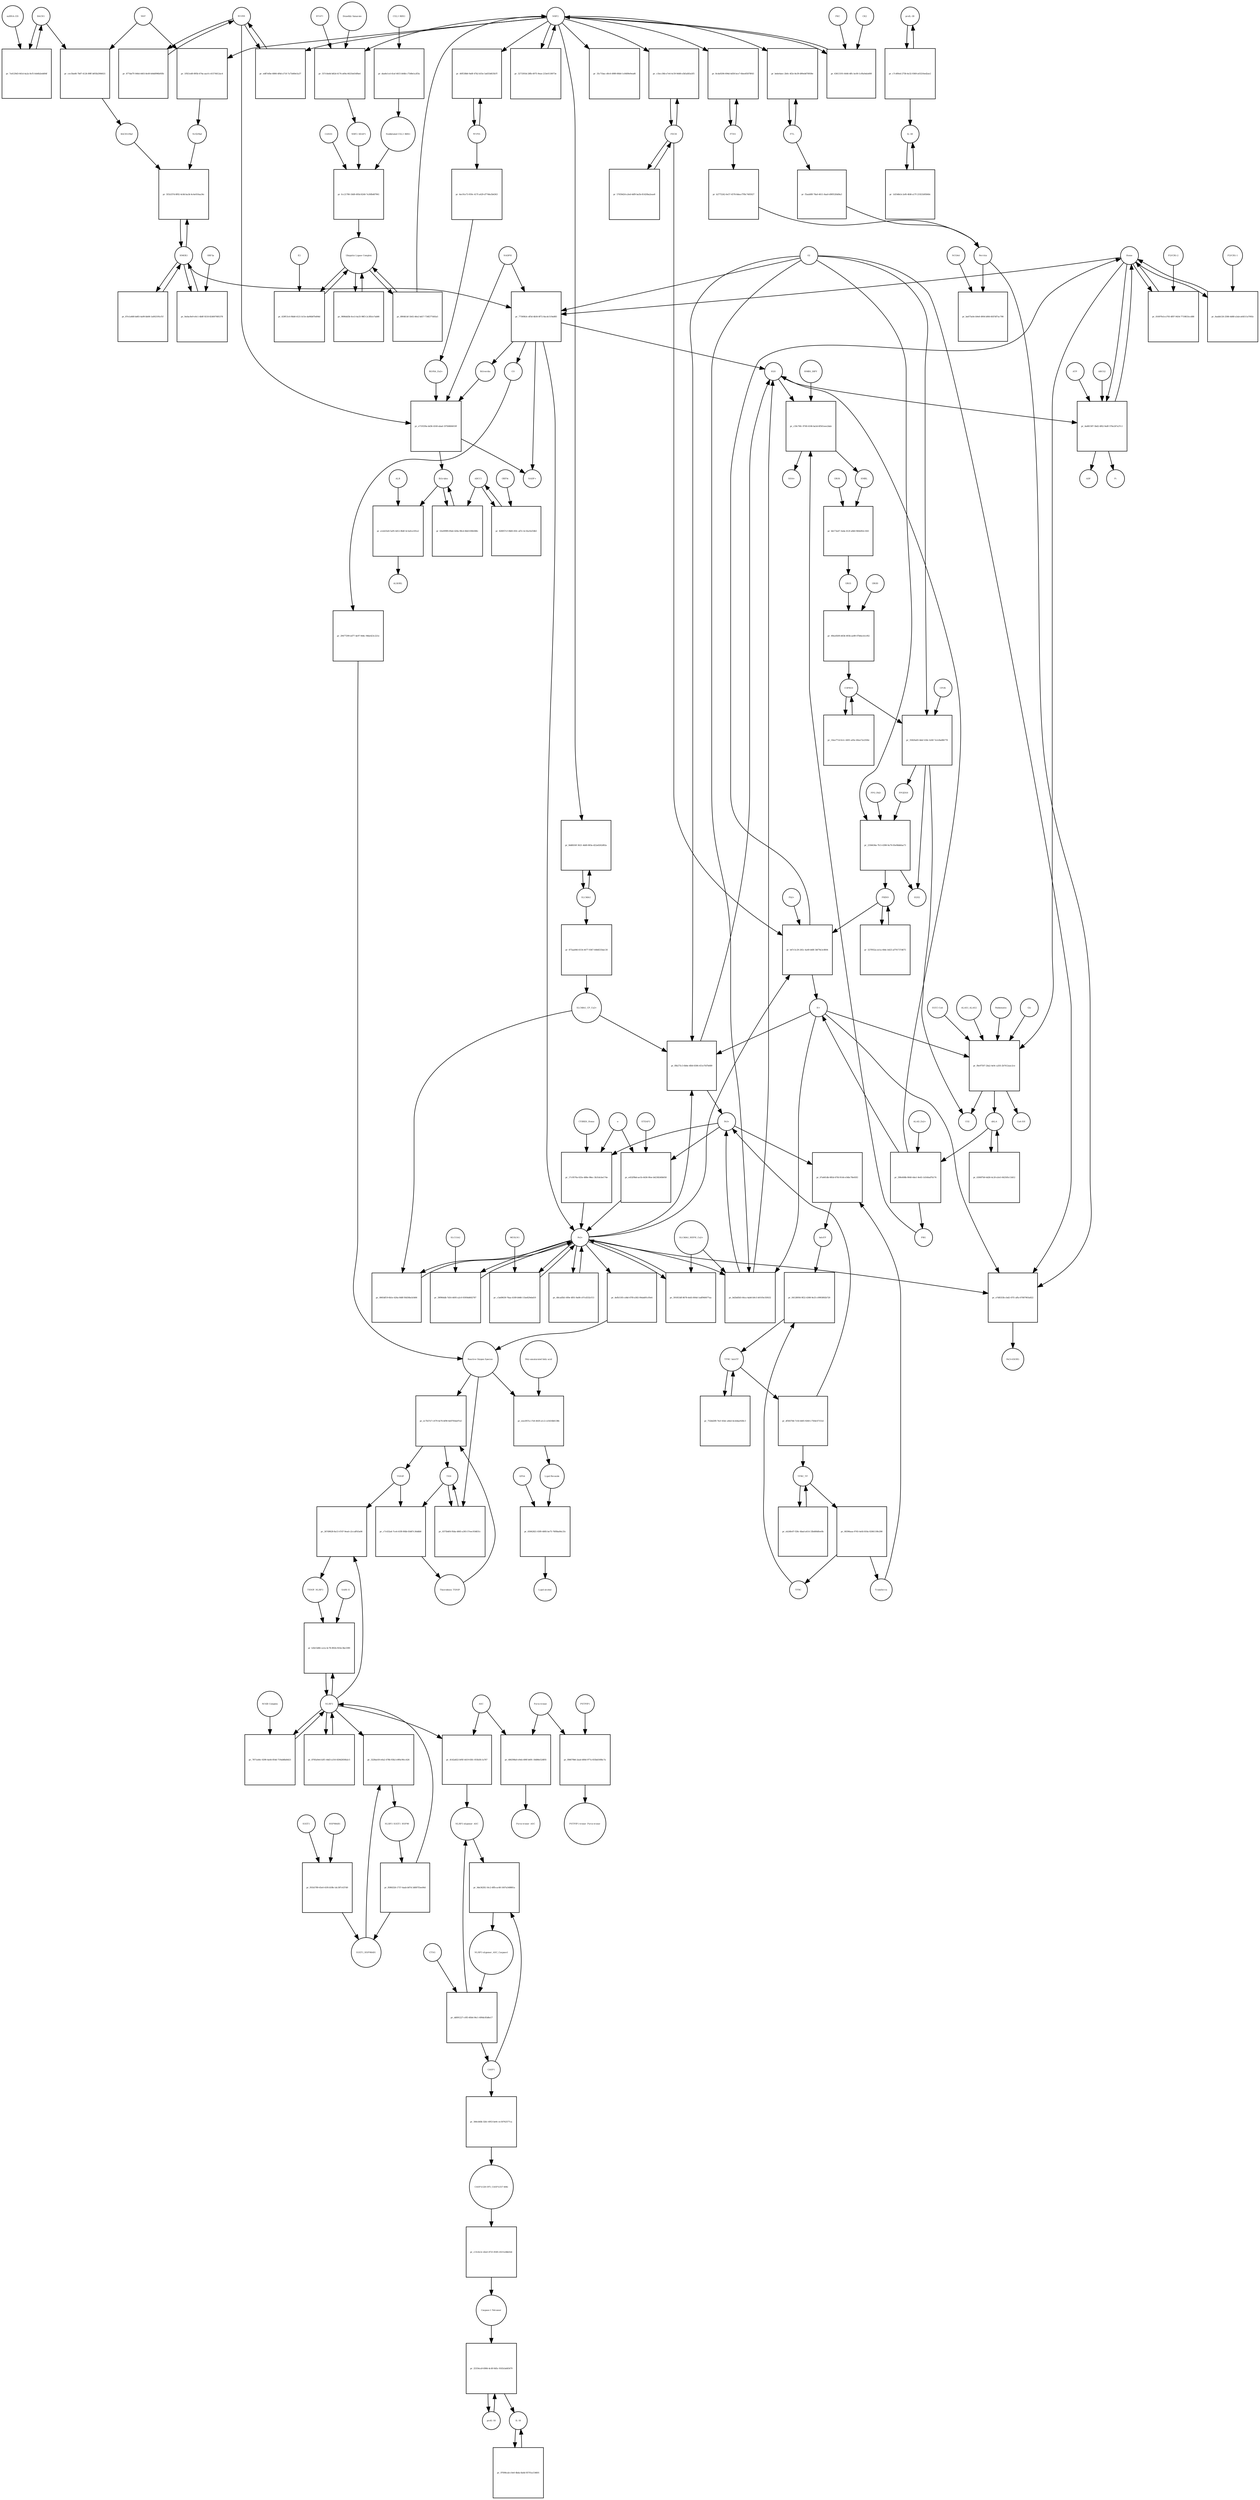 strict digraph  {
Heme [annotation="urn_miriam_obo.chebi_CHEBI%3A30413", bipartite=0, cls="simple chemical", fontsize=4, label=Heme, shape=circle];
"pr_77369b3c-df5d-4b56-8f72-8acdc519a885" [annotation="", bipartite=1, cls=process, fontsize=4, label="pr_77369b3c-df5d-4b56-8f72-8acdc519a885", shape=square];
Biliverdin [annotation="urn_miriam_obo.chebi_CHEBI%3A17033", bipartite=0, cls="simple chemical", fontsize=4, label=Biliverdin, shape=circle];
HMOX1 [annotation="", bipartite=0, cls=macromolecule, fontsize=4, label=HMOX1, shape=circle];
O2 [annotation="urn_miriam_obo.chebi_CHEBI%3A15379", bipartite=0, cls="simple chemical", fontsize=4, label=O2, shape=circle];
NADPH [annotation="urn_miriam_obo.chebi_CHEBI%3A16474", bipartite=0, cls="simple chemical", fontsize=4, label=NADPH, shape=circle];
H2O [annotation="urn_miriam_obo.chebi_CHEBI%3A15377", bipartite=0, cls="simple chemical", fontsize=4, label=H2O, shape=circle];
"Fe2+" [annotation="urn_miriam_obo.chebi_CHEBI%3A29033", bipartite=0, cls="simple chemical", fontsize=4, label="Fe2+", shape=circle];
"NADP+" [annotation="urn_miriam_obo.chebi_CHEBI%3A18009", bipartite=0, cls="simple chemical", fontsize=4, label="NADP+", shape=circle];
CO [annotation="urn_miriam_obo.chebi_CHEBI%3A17245", bipartite=0, cls="simple chemical", fontsize=4, label=CO, shape=circle];
"pr_016970cb-a793-4f87-9434-7719833ccd88" [annotation="", bipartite=1, cls=process, fontsize=4, label="pr_016970cb-a793-4f87-9434-7719833ccd88", shape=square];
"FLVCR1-2" [annotation=urn_miriam_uniprot_Q9Y5Y0, bipartite=0, cls=macromolecule, fontsize=4, label="FLVCR1-2", shape=circle];
"pr_e719339a-bd36-4160-abad-197b9684019f" [annotation="", bipartite=1, cls=process, fontsize=4, label="pr_e719339a-bd36-4160-abad-197b9684019f", shape=square];
Bilirubin [annotation="urn_miriam_obo.chebi_CHEBI%3A16990", bipartite=0, cls="simple chemical", fontsize=4, label=Bilirubin, shape=circle];
BLVRB [annotation=urn_miriam_uniprot_P30043, bipartite=0, cls=macromolecule, fontsize=4, label=BLVRB, shape=circle];
"BLVRA_Zn2+" [annotation="urn_miriam_obo.chebi_CHEBI%3A29805|urn_miriam_uniprot_P53004", bipartite=0, cls=complex, fontsize=4, label="BLVRA_Zn2+", shape=circle];
"pr_63e499f8-69a6-428a-98cd-6bb5106b588c" [annotation="", bipartite=1, cls=process, fontsize=4, label="pr_63e499f8-69a6-428a-98cd-6bb5106b588c", shape=square];
ABCC1 [annotation="", bipartite=0, cls=macromolecule, fontsize=4, label=ABCC1, shape=circle];
"pr_a1eb33e8-5a95-4d12-8b4f-4c5a0ce181e2" [annotation="", bipartite=1, cls=process, fontsize=4, label="pr_a1eb33e8-5a95-4d12-8b4f-4c5a0ce181e2", shape=square];
ALB [annotation=urn_miriam_uniprot_P02768, bipartite=0, cls=macromolecule, fontsize=4, label=ALB, shape=circle];
"ALB/BIL" [annotation="urn_miriam_uniprot_P02768|urn_miriam_obo.chebi_CHEBI%3A16990", bipartite=0, cls=complex, fontsize=4, label="ALB/BIL", shape=circle];
NRF2 [annotation="", bipartite=0, cls=macromolecule, fontsize=4, label=NRF2, shape=circle];
"pr_1f921ed0-895b-474a-aac6-c41574612ac4" [annotation="", bipartite=1, cls=process, fontsize=4, label="pr_1f921ed0-895b-474a-aac6-c41574612ac4", shape=square];
MAF [annotation=urn_miriam_uniprot_O75444, bipartite=0, cls=macromolecule, fontsize=4, label=MAF, shape=circle];
"Nrf2/Maf" [annotation="", bipartite=0, cls=complex, fontsize=4, label="Nrf2/Maf", shape=circle];
"pr_cec5ba66-7b87-4126-89ff-bf05b2984021" [annotation="", bipartite=1, cls=process, fontsize=4, label="pr_cec5ba66-7b87-4126-89ff-bf05b2984021", shape=square];
BACH1 [annotation=urn_miriam_uniprot_O14867, bipartite=0, cls=macromolecule, fontsize=4, label=BACH1, shape=circle];
"BACH1/Maf" [annotation="", bipartite=0, cls=complex, fontsize=4, label="BACH1/Maf", shape=circle];
"pr_7a4129d3-641d-4a2a-8cf5-feb6b2edd04f" [annotation="", bipartite=1, cls=process, fontsize=4, label="pr_7a4129d3-641d-4a2a-8cf5-feb6b2edd04f", shape=square];
"miRNA-155" [annotation=urn_miriam_ncbigene_406947, bipartite=0, cls="nucleic acid feature", fontsize=4, label="miRNA-155", shape=circle];
"pr_5f1b337d-8f02-4c8d-ba3d-4c4e010aa34c" [annotation="", bipartite=1, cls=process, fontsize=4, label="pr_5f1b337d-8f02-4c8d-ba3d-4c4e010aa34c", shape=square];
PRIN9 [annotation="urn_miriam_obo.chebi_CHEBI%3A15430", bipartite=0, cls="simple chemical", fontsize=4, label=PRIN9, shape=circle];
"pr_b47c5c29-245c-4a49-b48f-3bf79e3c8004" [annotation="", bipartite=1, cls=process, fontsize=4, label="pr_b47c5c29-245c-4a49-b48f-3bf79e3c8004", shape=square];
FECH [annotation=urn_miriam_uniprot_P22830, bipartite=0, cls=macromolecule, fontsize=4, label=FECH, shape=circle];
"Pb2+" [annotation="urn_miriam_obo.chebi_CHEBI%3A27889", bipartite=0, cls="simple chemical", fontsize=4, label="Pb2+", shape=circle];
"H+" [annotation="urn_miriam_obo.chebi_CHEBI%3A15378", bipartite=0, cls="simple chemical", fontsize=4, label="H+", shape=circle];
"SUCC-CoA" [annotation="urn_miriam_obo.chebi_CHEBI%3A57292", bipartite=0, cls="simple chemical", fontsize=4, label="SUCC-CoA", shape=circle];
"pr_f8e97507-2ba2-4e9c-a203-2b7612aac2ce" [annotation="", bipartite=1, cls=process, fontsize=4, label="pr_f8e97507-2ba2-4e9c-a203-2b7612aac2ce", shape=square];
dALA [annotation="urn_miriam_obo.chebi_CHEBI%3A356416", bipartite=0, cls="simple chemical", fontsize=4, label=dALA, shape=circle];
ALAS1_ALAS2 [annotation="urn_miriam_uniprot_P13196|urn_miriam_uniprot_P22557", bipartite=0, cls=complex, fontsize=4, label=ALAS1_ALAS2, shape=circle];
Panhematin [annotation="urn_miriam_obo.chebi_CHEBI%3A50385", bipartite=0, cls="simple chemical", fontsize=4, label=Panhematin, shape=circle];
Gly [annotation="urn_miriam_obo.chebi_CHEBI%3A57305", bipartite=0, cls="simple chemical", fontsize=4, label=Gly, shape=circle];
"CoA-SH" [annotation="urn_miriam_obo.chebi_CHEBI%3A15346", bipartite=0, cls="simple chemical", fontsize=4, label="CoA-SH", shape=circle];
CO2 [annotation="urn_miriam_obo.chebi_CHEBI%3A16526", bipartite=0, cls="simple chemical", fontsize=4, label=CO2, shape=circle];
"pr_557c8a6d-b82d-4174-a69a-6621bd14f8a4" [annotation="", bipartite=1, cls=process, fontsize=4, label="pr_557c8a6d-b82d-4174-a69a-6621bd14f8a4", shape=square];
KEAP1 [annotation=urn_miriam_uniprot_Q14145, bipartite=0, cls=macromolecule, fontsize=4, label=KEAP1, shape=circle];
NRF2_KEAP1 [annotation="urn_miriam_uniprot_Q14145|urn_miriam_uniprot_Q16236", bipartite=0, cls=complex, fontsize=4, label=NRF2_KEAP1, shape=circle];
"Dimethly fumarate" [annotation="urn_miriam_obo.chebi_CHEBI%3A76004", bipartite=0, cls="simple chemical", fontsize=4, label="Dimethly fumarate", shape=circle];
"Ubiquitin Ligase Complex" [annotation="urn_miriam_uniprot_Q14145|urn_miriam_uniprot_Q15843|urn_miriam_uniprot_Q13618|urn_miriam_uniprot_P62877|urn_miriam_uniprot_Q16236|urn_miriam_uniprot_P0CG48|urn_miriam_pubmed_19940261|urn_miriam_interpro_IPR000608", bipartite=0, cls=complex, fontsize=4, label="Ubiquitin Ligase Complex", shape=circle];
"pr_9806dd3b-0ce3-4a33-98f3-2c3fb1e7ab86" [annotation="", bipartite=1, cls=process, fontsize=4, label="pr_9806dd3b-0ce3-4a33-98f3-2c3fb1e7ab86", shape=square];
"pr_39fe608b-9040-44e1-9e45-1d140ad7b174" [annotation="", bipartite=1, cls=process, fontsize=4, label="pr_39fe608b-9040-44e1-9e45-1d140ad7b174", shape=square];
PBG [annotation="urn_miriam_obo.chebi_CHEBI%3A58126", bipartite=0, cls="simple chemical", fontsize=4, label=PBG, shape=circle];
"ALAD_Zn2+" [annotation="urn_miriam_uniprot_P13716|urn_miriam_obo.chebi_CHEBI%3A29105", bipartite=0, cls=complex, fontsize=4, label="ALAD_Zn2+", shape=circle];
"pr_c59c76fc-9749-4106-ba5d-6f561eee2dab" [annotation="", bipartite=1, cls=process, fontsize=4, label="pr_c59c76fc-9749-4106-ba5d-6f561eee2dab", shape=square];
HMBL [annotation="urn_miriam_obo.chebi_CHEBI%3A57845", bipartite=0, cls="simple chemical", fontsize=4, label=HMBL, shape=circle];
HMBS_DIPY [annotation="urn_miriam_obo.chebi_CHEBI%3A36319|urn_miriam_uniprot_P08397", bipartite=0, cls=complex, fontsize=4, label=HMBS_DIPY, shape=circle];
"NH4+" [annotation="urn_miriam_obo.chebi_CHEBI%3A28938", bipartite=0, cls="simple chemical", fontsize=4, label="NH4+", shape=circle];
"pr_bb173a47-3eda-412f-a6b0-9b9efb5c1fd3" [annotation="", bipartite=1, cls=process, fontsize=4, label="pr_bb173a47-3eda-412f-a6b0-9b9efb5c1fd3", shape=square];
URO3 [annotation="urn_miriam_obo.chebi_CHEBI%3A15437", bipartite=0, cls="simple chemical", fontsize=4, label=URO3, shape=circle];
UROS [annotation=urn_miriam_uniprot_P10746, bipartite=0, cls=macromolecule, fontsize=4, label=UROS, shape=circle];
"pr_69ea9269-d63b-493b-ae89-07b6ecb1cf62" [annotation="", bipartite=1, cls=process, fontsize=4, label="pr_69ea9269-d63b-493b-ae89-07b6ecb1cf62", shape=square];
COPRO3 [annotation="urn_miriam_obo.chebi_CHEBI%3A15439", bipartite=0, cls="simple chemical", fontsize=4, label=COPRO3, shape=circle];
UROD [annotation=urn_miriam_uniprot_P06132, bipartite=0, cls=macromolecule, fontsize=4, label=UROD, shape=circle];
"pr_35820a83-4def-434c-b26f-7a1e9ad8b778" [annotation="", bipartite=1, cls=process, fontsize=4, label="pr_35820a83-4def-434c-b26f-7a1e9ad8b778", shape=square];
PPGEN9 [annotation="urn_miriam_obo.chebi_CHEBI%3A15435", bipartite=0, cls="simple chemical", fontsize=4, label=PPGEN9, shape=circle];
CPOX [annotation=urn_miriam_uniprot_P36551, bipartite=0, cls=macromolecule, fontsize=4, label=CPOX, shape=circle];
H2O2 [annotation="urn_miriam_obo.chebi_CHEBI%3A16240", bipartite=0, cls="simple chemical", fontsize=4, label=H2O2, shape=circle];
"pr_2356636a-7fc5-4398-9a79-05e9bbbfaa73" [annotation="", bipartite=1, cls=process, fontsize=4, label="pr_2356636a-7fc5-4398-9a79-05e9bbbfaa73", shape=square];
PPO_FAD [annotation="urn_miriam_obo.chebi_CHEBI%3A16238|urn_miriam_uniprot_P50336", bipartite=0, cls=complex, fontsize=4, label=PPO_FAD, shape=circle];
"pr_3273393d-28fb-4975-9eae-233e0118073e" [annotation="", bipartite=1, cls=process, fontsize=4, label="pr_3273393d-28fb-4975-9eae-233e0118073e", shape=square];
"pr_6300f7b9-4d26-4c20-a5e5-042505c13d12" [annotation="", bipartite=1, cls="uncertain process", fontsize=4, label="pr_6300f7b9-4d26-4c20-a5e5-042505c13d12", shape=square];
"pr_10ea771d-fe1c-4491-a05e-40ea72e2594c" [annotation="", bipartite=1, cls="uncertain process", fontsize=4, label="pr_10ea771d-fe1c-4491-a05e-40ea72e2594c", shape=square];
"pr_327f952a-ee1a-40dc-b425-af791737d675" [annotation="", bipartite=1, cls="uncertain process", fontsize=4, label="pr_327f952a-ee1a-40dc-b425-af791737d675", shape=square];
"Poly-unsaturated fatty acid" [annotation="urn_miriam_obo.chebi_CHEBI%3A26208", bipartite=0, cls="simple chemical", fontsize=4, label="Poly-unsaturated fatty acid", shape=circle];
"pr_eea1f67a-c7e6-463f-a1c2-ce5416b6138b" [annotation="", bipartite=1, cls=process, fontsize=4, label="pr_eea1f67a-c7e6-463f-a1c2-ce5416b6138b", shape=square];
"Lipid Peroxide" [annotation="urn_miriam_obo.chebi_CHEBI%3A61051", bipartite=0, cls="simple chemical", fontsize=4, label="Lipid Peroxide", shape=circle];
"Reactive Oxygen Species" [annotation="urn_miriam_obo.chebi_CHEBI%3A26523", bipartite=0, cls="simple chemical", fontsize=4, label="Reactive Oxygen Species", shape=circle];
"pr_e7d8333b-cbd2-47f1-affa-67087903a822" [annotation="", bipartite=1, cls=process, fontsize=4, label="pr_e7d8333b-cbd2-47f1-affa-67087903a822", shape=square];
"Fe(3+)O(OH)" [annotation="urn_miriam_obo.chebi_CHEBI%3A78619", bipartite=0, cls="simple chemical", fontsize=4, label="Fe(3+)O(OH)", shape=circle];
Ferritin [annotation=urn_miriam_uniprot_P02794, bipartite=0, cls=complex, fontsize=4, label=Ferritin, shape=circle];
"pr_0065df19-6b1e-426a-848f-f0d30bcb5406" [annotation="", bipartite=1, cls=process, fontsize=4, label="pr_0065df19-6b1e-426a-848f-f0d30bcb5406", shape=square];
"SLC40A1_CP_Cu2+" [annotation="urn_miriam_uniprot_P00450|urn_miriam_uniprot_Q9NP59|urn_miriam_obo.chebi_CHEBI%3A29036", bipartite=0, cls=complex, fontsize=4, label="SLC40A1_CP_Cu2+", shape=circle];
"pr_f8b275c3-6b6e-4fb0-8306-451e7fd7b689" [annotation="", bipartite=1, cls=process, fontsize=4, label="pr_f8b275c3-6b6e-4fb0-8306-451e7fd7b689", shape=square];
"Fe3+" [annotation="urn_miriam_obo.chebi_CHEBI%3A29034", bipartite=0, cls="simple chemical", fontsize=4, label="Fe3+", shape=circle];
SLC40A1 [annotation=urn_miriam_ncbigene_30061, bipartite=0, cls="nucleic acid feature", fontsize=4, label=SLC40A1, shape=circle];
"pr_8ddfd16f-3621-4dd0-883a-d22a6262d92a" [annotation="", bipartite=1, cls=process, fontsize=4, label="pr_8ddfd16f-3621-4dd0-883a-d22a6262d92a", shape=square];
FTH1 [annotation=urn_miriam_ncbigene_2495, bipartite=0, cls="nucleic acid feature", fontsize=4, label=FTH1, shape=circle];
"pr_8cda9206-694d-4d58-bce7-6bee85878f43" [annotation="", bipartite=1, cls=process, fontsize=4, label="pr_8cda9206-694d-4d58-bce7-6bee85878f43", shape=square];
FTL [annotation=urn_miriam_ncbigene_2512, bipartite=0, cls="nucleic acid feature", fontsize=4, label=FTL, shape=circle];
"pr_bebe4aec-2b0c-4f2e-8e39-d90eb878938e" [annotation="", bipartite=1, cls=process, fontsize=4, label="pr_bebe4aec-2b0c-4f2e-8e39-d90eb878938e", shape=square];
"pr_b2775242-0e57-4578-8dea-f7f8c7405927" [annotation="", bipartite=1, cls=process, fontsize=4, label="pr_b2775242-0e57-4578-8dea-f7f8c7405927", shape=square];
"pr_f5aabf8f-78a0-4611-8aa0-d9f052fdd9a3" [annotation="", bipartite=1, cls=process, fontsize=4, label="pr_f5aabf8f-78a0-4611-8aa0-d9f052fdd9a3", shape=square];
"pr_c1bcc36b-e7e6-4c59-9d48-e3b5afb5a5f5" [annotation="", bipartite=1, cls=process, fontsize=4, label="pr_c1bcc36b-e7e6-4c59-9d48-e3b5afb5a5f5", shape=square];
"pr_57659d24-a3ed-4df9-ba5b-81420ba2eae8" [annotation="", bipartite=1, cls=process, fontsize=4, label="pr_57659d24-a3ed-4df9-ba5b-81420ba2eae8", shape=square];
"pr_87e1a468-bd65-4a99-bb08-1a002195cf1f" [annotation="", bipartite=1, cls=process, fontsize=4, label="pr_87e1a468-bd65-4a99-bb08-1a002195cf1f", shape=square];
BLVRA [annotation=urn_miriam_ncbigene_644, bipartite=0, cls="nucleic acid feature", fontsize=4, label=BLVRA, shape=circle];
"pr_40f538b0-9a8f-47b2-b55e-5a835d635b7f" [annotation="", bipartite=1, cls=process, fontsize=4, label="pr_40f538b0-9a8f-47b2-b55e-5a835d635b7f", shape=square];
"pr_ed87efbe-6806-4f6d-a718-7a73d40e5a37" [annotation="", bipartite=1, cls=process, fontsize=4, label="pr_ed87efbe-6806-4f6d-a718-7a73d40e5a37", shape=square];
"pr_877daf7f-046d-4403-8e49-b0dd996b95fb" [annotation="", bipartite=1, cls=process, fontsize=4, label="pr_877daf7f-046d-4403-8e49-b0dd996b95fb", shape=square];
"pr_4ec91e73-959c-417f-a429-d7746e3b4363" [annotation="", bipartite=1, cls=process, fontsize=4, label="pr_4ec91e73-959c-417f-a429-d7746e3b4363", shape=square];
"pr_875aa846-6154-4477-9367-648d535da130" [annotation="", bipartite=1, cls=process, fontsize=4, label="pr_875aa846-6154-4477-9367-648d535da130", shape=square];
"pr_ba675a0e-b9e8-4904-bf66-6fd7df7ac798" [annotation="", bipartite=1, cls=process, fontsize=4, label="pr_ba675a0e-b9e8-4904-bf66-6fd7df7ac798", shape=square];
NCOA4 [annotation=urn_miriam_uniprot_Q13772, bipartite=0, cls=macromolecule, fontsize=4, label=NCOA4, shape=circle];
"pr_17c9570a-025e-488e-98ec-3b31dcbe174e" [annotation="", bipartite=1, cls=process, fontsize=4, label="pr_17c9570a-025e-488e-98ec-3b31dcbe174e", shape=square];
CYBRD1_Heme [annotation="urn_miriam_uniprot_Q53TN4|urn_miriam_obo.chebi_CHEBI%3A30413", bipartite=0, cls=complex, fontsize=4, label=CYBRD1_Heme, shape=circle];
"e-" [annotation="urn_miriam_obo.chebi_CHEBI%3A10545", bipartite=0, cls="simple chemical", fontsize=4, label="e-", shape=circle];
"pr_39f964db-7d16-4695-a2c0-93956d602787" [annotation="", bipartite=1, cls=process, fontsize=4, label="pr_39f964db-7d16-4695-a2c0-93956d602787", shape=square];
SLC11A2 [annotation=urn_miriam_uniprot_P49281, bipartite=0, cls=macromolecule, fontsize=4, label=SLC11A2, shape=circle];
"pr_65062821-83f0-4085-be75-76f0ba84c25c" [annotation="", bipartite=1, cls=process, fontsize=4, label="pr_65062821-83f0-4085-be75-76f0ba84c25c", shape=square];
"Lipid alcohol" [annotation="urn_miriam_obo.chebi_CHEBI%3A24026", bipartite=0, cls="simple chemical", fontsize=4, label="Lipid alcohol", shape=circle];
GPX4 [annotation=urn_miriam_uniprot_P36969, bipartite=0, cls=macromolecule, fontsize=4, label=GPX4, shape=circle];
"pr_9a0ac8e9-e0c1-4b8f-9218-824007685378" [annotation="", bipartite=1, cls=process, fontsize=4, label="pr_9a0ac8e9-e0c1-4b8f-9218-824007685378", shape=square];
ORF3a [annotation="urn_miriam_uniprot_P0DTC3|urn_miriam_taxonomy_2697049", bipartite=0, cls=macromolecule, fontsize=4, label=ORF3a, shape=circle];
"pr_4efb1185-cd4d-47f8-a582-09abd91cf0e4" [annotation="", bipartite=1, cls=process, fontsize=4, label="pr_4efb1185-cd4d-47f8-a582-09abd91cf0e4", shape=square];
"pr_828057cf-0b60-45fc-af51-4c16a1b254b5" [annotation="", bipartite=1, cls=process, fontsize=4, label="pr_828057cf-0b60-45fc-af51-4c16a1b254b5", shape=square];
ORF9c [annotation=urn_miriam_taxonomy_2697049, bipartite=0, cls=macromolecule, fontsize=4, label=ORF9c, shape=circle];
CUL3_RBX1 [annotation="urn_miriam_uniprot_Q13618|urn_miriam_uniprot_P62877", bipartite=0, cls=complex, fontsize=4, label=CUL3_RBX1, shape=circle];
"pr_daa6e1cd-41af-4615-b0db-c7548e1a3f3a" [annotation="", bipartite=1, cls=process, fontsize=4, label="pr_daa6e1cd-41af-4615-b0db-c7548e1a3f3a", shape=square];
"Neddylated CUL3_RBX1" [annotation="urn_miriam_uniprot_Q15843|urn_miriam_uniprot_Q13618|urn_miriam_uniprot_P62877", bipartite=0, cls=complex, fontsize=4, label="Neddylated CUL3_RBX1", shape=circle];
"pr_35c71bac-d0c6-4989-86b0-1c8489e9ead6" [annotation="", bipartite=1, cls=process, fontsize=4, label="pr_35c71bac-d0c6-4989-86b0-1c8489e9ead6", shape=square];
"pr_fcc21780-18d9-495d-8240-7e30fb487961" [annotation="", bipartite=1, cls=process, fontsize=4, label="pr_fcc21780-18d9-495d-8240-7e30fb487961", shape=square];
CAND1 [annotation=urn_miriam_uniprot_Q86VP6, bipartite=0, cls=macromolecule, fontsize=4, label=CAND1, shape=circle];
E2 [annotation=urn_miriam_interpro_IPR000608, bipartite=0, cls=macromolecule, fontsize=4, label=E2, shape=circle];
"pr_629f13c4-9bb8-4121-b15e-da96b87b494d" [annotation="", bipartite=1, cls=process, fontsize=4, label="pr_629f13c4-9bb8-4121-b15e-da96b87b494d", shape=square];
"pr_63613191-6446-4ffc-bc00-1cf6a9afa608" [annotation="", bipartite=1, cls=process, fontsize=4, label="pr_63613191-6446-4ffc-bc00-1cf6a9afa608", shape=square];
PKC [annotation="urn_miriam_pubmed_12198130|urn_miriam_interpro_IPR012233", bipartite=0, cls=macromolecule, fontsize=4, label=PKC, shape=circle];
CK2 [annotation="", bipartite=0, cls=macromolecule, fontsize=4, label=CK2, shape=circle];
"pr_6aabb126-2586-4d68-a3ab-a64511a7092c" [annotation="", bipartite=1, cls=process, fontsize=4, label="pr_6aabb126-2586-4d68-a3ab-a64511a7092c", shape=square];
"FLVCR1-1" [annotation=urn_miriam_uniprot_Q9Y5Y0, bipartite=0, cls=macromolecule, fontsize=4, label="FLVCR1-1", shape=circle];
"pr_4a681587-5bd2-4f62-9a8f-576e247a37c1" [annotation="", bipartite=1, cls=process, fontsize=4, label="pr_4a681587-5bd2-4f62-9a8f-576e247a37c1", shape=square];
ABCG2 [annotation=urn_miriam_uniprot_Q9UNQ0, bipartite=0, cls="macromolecule multimer", fontsize=4, label=ABCG2, shape=circle];
ATP [annotation="urn_miriam_obo.chebi_CHEBI%3A30616", bipartite=0, cls="simple chemical", fontsize=4, label=ATP, shape=circle];
Pi [annotation="urn_miriam_obo.chebi_CHEBI%3A18367", bipartite=0, cls="simple chemical", fontsize=4, label=Pi, shape=circle];
ADP [annotation="urn_miriam_obo.chebi_CHEBI%3A456216", bipartite=0, cls="simple chemical", fontsize=4, label=ADP, shape=circle];
"pr_391853df-8678-4eb5-804d-1adf940677aa" [annotation="", bipartite=1, cls=process, fontsize=4, label="pr_391853df-8678-4eb5-804d-1adf940677aa", shape=square];
"SLC40A1_HEPH_Cu2+" [annotation="urn_miriam_uniprot_Q9BQS7|urn_miriam_uniprot_Q9NP59|urn_miriam_obo.chebi_CHEBI%3A28694", bipartite=0, cls=complex, fontsize=4, label="SLC40A1_HEPH_Cu2+", shape=circle];
"pr_b42bd5b5-64ca-4ab6-b9c5-b0105e35f432" [annotation="", bipartite=1, cls=process, fontsize=4, label="pr_b42bd5b5-64ca-4ab6-b9c5-b0105e35f432", shape=square];
"pr_07a661db-085d-47fd-9144-e54bc78e65f2" [annotation="", bipartite=1, cls=process, fontsize=4, label="pr_07a661db-085d-47fd-9144-e54bc78e65f2", shape=square];
Transferrin [annotation=urn_miriam_uniprot_P02787, bipartite=0, cls=macromolecule, fontsize=4, label=Transferrin, shape=circle];
holoTF [annotation="urn_miriam_uniprot_P02787|urn_miriam_obo.chebi_CHEBI%3A29034", bipartite=0, cls=complex, fontsize=4, label=holoTF, shape=circle];
TFRC [annotation=urn_miriam_uniprot_P02786, bipartite=0, cls="macromolecule multimer", fontsize=4, label=TFRC, shape=circle];
"pr_04128956-9f22-4308-9e25-c0993892b720" [annotation="", bipartite=1, cls=process, fontsize=4, label="pr_04128956-9f22-4308-9e25-c0993892b720", shape=square];
TFRC_holoTF [annotation="urn_miriam_uniprot_P02787|urn_miriam_obo.chebi_CHEBI%3A29034|urn_miriam_uniprot_P02786", bipartite=0, cls=complex, fontsize=4, label=TFRC_holoTF, shape=circle];
"pr_752bd2f8-74cf-45dc-a8ed-4ceb4ae928c3" [annotation="", bipartite=1, cls=process, fontsize=4, label="pr_752bd2f8-74cf-45dc-a8ed-4ceb4ae928c3", shape=square];
"pr_df5837b6-7cfd-4405-9260-c75fdc67151d" [annotation="", bipartite=1, cls=process, fontsize=4, label="pr_df5837b6-7cfd-4405-9260-c75fdc67151d", shape=square];
TFRC_TF [annotation="urn_miriam_uniprot_P02787|urn_miriam_uniprot_P02786", bipartite=0, cls=complex, fontsize=4, label=TFRC_TF, shape=circle];
"pr_e452f9bd-ae1b-4436-9fee-b4238240b058" [annotation="", bipartite=1, cls=process, fontsize=4, label="pr_e452f9bd-ae1b-4436-9fee-b4238240b058", shape=square];
STEAP3 [annotation=urn_miriam_uniprot_Q658P3, bipartite=0, cls=macromolecule, fontsize=4, label=STEAP3, shape=circle];
"pr_c3a69639-76aa-4189-b9d6-11be829ebd19" [annotation="", bipartite=1, cls=process, fontsize=4, label="pr_c3a69639-76aa-4189-b9d6-11be829ebd19", shape=square];
MCOLN1 [annotation=urn_miriam_uniprot_Q9GZU1, bipartite=0, cls=macromolecule, fontsize=4, label=MCOLN1, shape=circle];
"pr_48cad5b1-6f0e-4f01-9a08-c07cd332cf13" [annotation="", bipartite=1, cls=process, fontsize=4, label="pr_48cad5b1-6f0e-4f01-9a08-c07cd332cf13", shape=square];
"pr_eb24fe07-f28c-4bad-a614-33b480dfee0b" [annotation="", bipartite=1, cls=process, fontsize=4, label="pr_eb24fe07-f28c-4bad-a614-33b480dfee0b", shape=square];
"pr_08396aaa-9745-4efd-818a-0206119fe298" [annotation="", bipartite=1, cls=process, fontsize=4, label="pr_08396aaa-9745-4efd-818a-0206119fe298", shape=square];
"pr_8904fcbf-1b02-46e2-bd17-734f277d45a5" [annotation="", bipartite=1, cls=process, fontsize=4, label="pr_8904fcbf-1b02-46e2-bd17-734f277d45a5", shape=square];
Thioredoxin_TXNIP [annotation="urn_miriam_uniprot_P10599|urn_miriam_uniprot_Q9H3M7", bipartite=0, cls=complex, fontsize=4, label=Thioredoxin_TXNIP, shape=circle];
"pr_ec7b57e7-c679-4e76-bf90-6e8705da97a5" [annotation="", bipartite=1, cls=process, fontsize=4, label="pr_ec7b57e7-c679-4e76-bf90-6e8705da97a5", shape=square];
TXNIP [annotation=urn_miriam_uniprot_Q9H3M7, bipartite=0, cls=macromolecule, fontsize=4, label=TXNIP, shape=circle];
TXN [annotation=urn_miriam_uniprot_P10599, bipartite=0, cls=macromolecule, fontsize=4, label=TXN, shape=circle];
NLRP3 [annotation=urn_miriam_uniprot_Q96P20, bipartite=0, cls=macromolecule, fontsize=4, label=NLRP3, shape=circle];
"pr_7871a44c-0290-4a44-854d-719ab8bd4421" [annotation="", bipartite=1, cls=process, fontsize=4, label="pr_7871a44c-0290-4a44-854d-719ab8bd4421", shape=square];
"Nf-KB Complex" [annotation="urn_miriam_uniprot_P19838|urn_miriam_uniprot_Q04206|urn_miriam_uniprot_Q00653", bipartite=0, cls=complex, fontsize=4, label="Nf-KB Complex", shape=circle];
"pr_8765a9e4-b3f1-44d3-a316-829d2830b2c5" [annotation="", bipartite=1, cls=process, fontsize=4, label="pr_8765a9e4-b3f1-44d3-a316-829d2830b2c5", shape=square];
"pr_0375b4f4-95da-4865-a393-57eec934831c" [annotation="", bipartite=1, cls=process, fontsize=4, label="pr_0375b4f4-95da-4865-a393-57eec934831c", shape=square];
"pr_c7c432a4-7ce4-41f8-9fdb-03d67c36ddb8" [annotation="", bipartite=1, cls=process, fontsize=4, label="pr_c7c432a4-7ce4-41f8-9fdb-03d67c36ddb8", shape=square];
HSP90AB1 [annotation=urn_miriam_uniprot_P08238, bipartite=0, cls=macromolecule, fontsize=4, label=HSP90AB1, shape=circle];
"pr_f01b5789-45e0-41f6-b59b-1dc387c637d0" [annotation="", bipartite=1, cls=process, fontsize=4, label="pr_f01b5789-45e0-41f6-b59b-1dc387c637d0", shape=square];
SUGT1 [annotation=urn_miriam_uniprot_Q9Y2Z0, bipartite=0, cls=macromolecule, fontsize=4, label=SUGT1, shape=circle];
SUGT1_HSP90AB1 [annotation="urn_miriam_uniprot_P08238|urn_miriam_uniprot_Q9Y2Z0", bipartite=0, cls=complex, fontsize=4, label=SUGT1_HSP90AB1, shape=circle];
"pr_3228ae50-e0a2-478b-93b2-e9f4c90cc426" [annotation="", bipartite=1, cls=process, fontsize=4, label="pr_3228ae50-e0a2-478b-93b2-e9f4c90cc426", shape=square];
NLRP3_SUGT1_HSP90 [annotation="urn_miriam_uniprot_P08238|urn_miriam_uniprot_Q96P20|urn_miriam_uniprot_Q9Y2Z0", bipartite=0, cls=complex, fontsize=4, label=NLRP3_SUGT1_HSP90, shape=circle];
"pr_267d9628-8a13-47d7-9ead-c2ccaff43a06" [annotation="", bipartite=1, cls=process, fontsize=4, label="pr_267d9628-8a13-47d7-9ead-c2ccaff43a06", shape=square];
TXNIP_NLRP3 [annotation="urn_miriam_uniprot_Q9H3M7|urn_miriam_uniprot_Q96P20", bipartite=0, cls=complex, fontsize=4, label=TXNIP_NLRP3, shape=circle];
"pr_4142a822-b95f-4419-83fc-055b3fc1a767" [annotation="", bipartite=1, cls=process, fontsize=4, label="pr_4142a822-b95f-4419-83fc-055b3fc1a767", shape=square];
ASC [annotation=urn_miriam_uniprot_Q9ULZ3, bipartite=0, cls=macromolecule, fontsize=4, label=ASC, shape=circle];
"NLRP3 oligomer_ASC" [annotation="urn_miriam_uniprot_Q9ULZ3|urn_miriam_obo.chebi_CHEBI%3A36080", bipartite=0, cls=complex, fontsize=4, label="NLRP3 oligomer_ASC", shape=circle];
"pr_9de36292-16c2-4ffb-ac48-1607a548881a" [annotation="", bipartite=1, cls=process, fontsize=4, label="pr_9de36292-16c2-4ffb-ac48-1607a548881a", shape=square];
CASP1 [annotation=urn_miriam_uniprot_P29466, bipartite=0, cls=macromolecule, fontsize=4, label=CASP1, shape=circle];
"NLRP3 oligomer_ASC_Caspase1" [annotation="urn_miriam_uniprot_P29466|urn_miriam_uniprot_Q9ULZ3", bipartite=0, cls=complex, fontsize=4, label="NLRP3 oligomer_ASC_Caspase1", shape=circle];
"pr_484398a0-e9eb-490f-b691-18d86e524f05" [annotation="", bipartite=1, cls=process, fontsize=4, label="pr_484398a0-e9eb-490f-b691-18d86e524f05", shape=square];
"Pyrin trimer" [annotation=urn_miriam_uniprot_O15553, bipartite=0, cls=complex, fontsize=4, label="Pyrin trimer", shape=circle];
"Pyrin trimer_ASC" [annotation="urn_miriam_uniprot_O15553|urn_miriam_uniprot_Q9ULZ3", bipartite=0, cls=complex, fontsize=4, label="Pyrin trimer_ASC", shape=circle];
"pr_f86679b6-2aad-480d-977a-655bd169bc7a" [annotation="", bipartite=1, cls=process, fontsize=4, label="pr_f86679b6-2aad-480d-977a-655bd169bc7a", shape=square];
PSTPIP1 [annotation=urn_miriam_uniprot_O43586, bipartite=0, cls="macromolecule multimer", fontsize=4, label=PSTPIP1, shape=circle];
"PSTPIP1 trimer_Pyrin trimer" [annotation="urn_miriam_uniprot_O15553|urn_miriam_uniprot_O43586", bipartite=0, cls=complex, fontsize=4, label="PSTPIP1 trimer_Pyrin trimer", shape=circle];
"pr_dd091227-c0f5-40b4-94c1-499dc85d6e17" [annotation="", bipartite=1, cls=process, fontsize=4, label="pr_dd091227-c0f5-40b4-94c1-499dc85d6e17", shape=square];
CTSG [annotation=urn_miriam_uniprot_P08311, bipartite=0, cls=macromolecule, fontsize=4, label=CTSG, shape=circle];
"pr_566cbfdb-32b1-4953-be9c-ec50762577ca" [annotation="", bipartite=1, cls=process, fontsize=4, label="pr_566cbfdb-32b1-4953-be9c-ec50762577ca", shape=square];
"CASP1(120-197)_CASP1(317-404)" [annotation=urn_miriam_uniprot_P29466, bipartite=0, cls=complex, fontsize=4, label="CASP1(120-197)_CASP1(317-404)", shape=circle];
"pr_c13c4c2c-d2a5-4721-816f-c0211e4bb1b4" [annotation="", bipartite=1, cls=process, fontsize=4, label="pr_c13c4c2c-d2a5-4721-816f-c0211e4bb1b4", shape=square];
"Caspase-1 Tetramer" [annotation=urn_miriam_uniprot_P29466, bipartite=0, cls="complex multimer", fontsize=4, label="Caspase-1 Tetramer", shape=circle];
"proIL-1B" [annotation=urn_miriam_uniprot_P01584, bipartite=0, cls=macromolecule, fontsize=4, label="proIL-1B", shape=circle];
"pr_c7c4f0ed-2758-4e32-9369-a03216ed2ae2" [annotation="", bipartite=1, cls=process, fontsize=4, label="pr_c7c4f0ed-2758-4e32-9369-a03216ed2ae2", shape=square];
"IL-1B" [annotation=urn_miriam_uniprot_P01584, bipartite=0, cls=macromolecule, fontsize=4, label="IL-1B", shape=circle];
"pr_1d19d6cb-2ef6-4fd6-a17f-21921b95840c" [annotation="", bipartite=1, cls="omitted process", fontsize=4, label="pr_1d19d6cb-2ef6-4fd6-a17f-21921b95840c", shape=square];
"pr_b3b15d66-ca1a-4c78-892b-f41bc3be3390" [annotation="", bipartite=1, cls=process, fontsize=4, label="pr_b3b15d66-ca1a-4c78-892b-f41bc3be3390", shape=square];
"SARS E" [annotation=urn_miriam_uniprot_P59637, bipartite=0, cls=macromolecule, fontsize=4, label="SARS E", shape=circle];
"proIL-18" [annotation=urn_miriam_uniprot_Q14116, bipartite=0, cls=macromolecule, fontsize=4, label="proIL-18", shape=circle];
"pr_25354ca9-6984-4c49-9d5c-9183cbd45479" [annotation="", bipartite=1, cls=process, fontsize=4, label="pr_25354ca9-6984-4c49-9d5c-9183cbd45479", shape=square];
"IL-18" [annotation=urn_miriam_uniprot_Q14116, bipartite=0, cls=macromolecule, fontsize=4, label="IL-18", shape=circle];
"pr_97696cab-c0e0-4bda-8a6d-95701a154601" [annotation="", bipartite=1, cls="omitted process", fontsize=4, label="pr_97696cab-c0e0-4bda-8a6d-95701a154601", shape=square];
"pr_29477299-ed77-4e97-9d4c-94be423c221e" [annotation="", bipartite=1, cls=process, fontsize=4, label="pr_29477299-ed77-4e97-9d4c-94be423c221e", shape=square];
"pr_f69fd326-1757-4aab-b87d-3d087f3ee06d" [annotation="", bipartite=1, cls=process, fontsize=4, label="pr_f69fd326-1757-4aab-b87d-3d087f3ee06d", shape=square];
Heme -> "pr_77369b3c-df5d-4b56-8f72-8acdc519a885"  [annotation="", interaction_type=consumption];
Heme -> "pr_016970cb-a793-4f87-9434-7719833ccd88"  [annotation="", interaction_type=consumption];
Heme -> "pr_f8e97507-2ba2-4e9c-a203-2b7612aac2ce"  [annotation=urn_miriam_pubmed_25446301, interaction_type=inhibition];
Heme -> "pr_6aabb126-2586-4d68-a3ab-a64511a7092c"  [annotation="", interaction_type=consumption];
Heme -> "pr_4a681587-5bd2-4f62-9a8f-576e247a37c1"  [annotation="", interaction_type=consumption];
"pr_77369b3c-df5d-4b56-8f72-8acdc519a885" -> Biliverdin  [annotation="", interaction_type=production];
"pr_77369b3c-df5d-4b56-8f72-8acdc519a885" -> H2O  [annotation="", interaction_type=production];
"pr_77369b3c-df5d-4b56-8f72-8acdc519a885" -> "Fe2+"  [annotation="", interaction_type=production];
"pr_77369b3c-df5d-4b56-8f72-8acdc519a885" -> "NADP+"  [annotation="", interaction_type=production];
"pr_77369b3c-df5d-4b56-8f72-8acdc519a885" -> CO  [annotation="", interaction_type=production];
Biliverdin -> "pr_e719339a-bd36-4160-abad-197b9684019f"  [annotation="", interaction_type=consumption];
HMOX1 -> "pr_77369b3c-df5d-4b56-8f72-8acdc519a885"  [annotation="", interaction_type=catalysis];
HMOX1 -> "pr_5f1b337d-8f02-4c8d-ba3d-4c4e010aa34c"  [annotation="", interaction_type=consumption];
HMOX1 -> "pr_87e1a468-bd65-4a99-bb08-1a002195cf1f"  [annotation="", interaction_type=consumption];
HMOX1 -> "pr_9a0ac8e9-e0c1-4b8f-9218-824007685378"  [annotation="", interaction_type=consumption];
O2 -> "pr_77369b3c-df5d-4b56-8f72-8acdc519a885"  [annotation="", interaction_type=consumption];
O2 -> "pr_35820a83-4def-434c-b26f-7a1e9ad8b778"  [annotation="", interaction_type=consumption];
O2 -> "pr_2356636a-7fc5-4398-9a79-05e9bbbfaa73"  [annotation="", interaction_type=consumption];
O2 -> "pr_e7d8333b-cbd2-47f1-affa-67087903a822"  [annotation="", interaction_type=consumption];
O2 -> "pr_f8b275c3-6b6e-4fb0-8306-451e7fd7b689"  [annotation="", interaction_type=consumption];
O2 -> "pr_b42bd5b5-64ca-4ab6-b9c5-b0105e35f432"  [annotation="", interaction_type=consumption];
NADPH -> "pr_77369b3c-df5d-4b56-8f72-8acdc519a885"  [annotation="", interaction_type=consumption];
NADPH -> "pr_e719339a-bd36-4160-abad-197b9684019f"  [annotation="", interaction_type=consumption];
H2O -> "pr_c59c76fc-9749-4106-ba5d-6f561eee2dab"  [annotation="", interaction_type=consumption];
H2O -> "pr_4a681587-5bd2-4f62-9a8f-576e247a37c1"  [annotation="", interaction_type=consumption];
"Fe2+" -> "pr_b47c5c29-245c-4a49-b48f-3bf79e3c8004"  [annotation="", interaction_type=consumption];
"Fe2+" -> "pr_e7d8333b-cbd2-47f1-affa-67087903a822"  [annotation="", interaction_type=consumption];
"Fe2+" -> "pr_0065df19-6b1e-426a-848f-f0d30bcb5406"  [annotation="", interaction_type=consumption];
"Fe2+" -> "pr_f8b275c3-6b6e-4fb0-8306-451e7fd7b689"  [annotation="", interaction_type=consumption];
"Fe2+" -> "pr_39f964db-7d16-4695-a2c0-93956d602787"  [annotation="", interaction_type=consumption];
"Fe2+" -> "pr_4efb1185-cd4d-47f8-a582-09abd91cf0e4"  [annotation="urn_miriam_pubmed_26794443|urn_miriam_pubmed_30692038", interaction_type=catalysis];
"Fe2+" -> "pr_391853df-8678-4eb5-804d-1adf940677aa"  [annotation="", interaction_type=consumption];
"Fe2+" -> "pr_b42bd5b5-64ca-4ab6-b9c5-b0105e35f432"  [annotation="", interaction_type=consumption];
"Fe2+" -> "pr_c3a69639-76aa-4189-b9d6-11be829ebd19"  [annotation="", interaction_type=consumption];
"Fe2+" -> "pr_48cad5b1-6f0e-4f01-9a08-c07cd332cf13"  [annotation="", interaction_type=consumption];
CO -> "pr_29477299-ed77-4e97-9d4c-94be423c221e"  [annotation="urn_miriam_pubmed_28356568|urn_miriam_pubmed_25770182", interaction_type=inhibition];
"pr_016970cb-a793-4f87-9434-7719833ccd88" -> Heme  [annotation="", interaction_type=production];
"FLVCR1-2" -> "pr_016970cb-a793-4f87-9434-7719833ccd88"  [annotation="", interaction_type=catalysis];
"pr_e719339a-bd36-4160-abad-197b9684019f" -> Bilirubin  [annotation="", interaction_type=production];
"pr_e719339a-bd36-4160-abad-197b9684019f" -> "NADP+"  [annotation="", interaction_type=production];
Bilirubin -> "pr_63e499f8-69a6-428a-98cd-6bb5106b588c"  [annotation="", interaction_type=consumption];
Bilirubin -> "pr_a1eb33e8-5a95-4d12-8b4f-4c5a0ce181e2"  [annotation="", interaction_type=consumption];
BLVRB -> "pr_e719339a-bd36-4160-abad-197b9684019f"  [annotation="", interaction_type=catalysis];
BLVRB -> "pr_ed87efbe-6806-4f6d-a718-7a73d40e5a37"  [annotation="", interaction_type=consumption];
BLVRB -> "pr_877daf7f-046d-4403-8e49-b0dd996b95fb"  [annotation="", interaction_type=consumption];
"BLVRA_Zn2+" -> "pr_e719339a-bd36-4160-abad-197b9684019f"  [annotation="", interaction_type=catalysis];
"pr_63e499f8-69a6-428a-98cd-6bb5106b588c" -> Bilirubin  [annotation="", interaction_type=production];
ABCC1 -> "pr_63e499f8-69a6-428a-98cd-6bb5106b588c"  [annotation="", interaction_type=catalysis];
ABCC1 -> "pr_828057cf-0b60-45fc-af51-4c16a1b254b5"  [annotation="", interaction_type=consumption];
"pr_a1eb33e8-5a95-4d12-8b4f-4c5a0ce181e2" -> "ALB/BIL"  [annotation="", interaction_type=production];
ALB -> "pr_a1eb33e8-5a95-4d12-8b4f-4c5a0ce181e2"  [annotation="", interaction_type=consumption];
NRF2 -> "pr_1f921ed0-895b-474a-aac6-c41574612ac4"  [annotation="", interaction_type=consumption];
NRF2 -> "pr_557c8a6d-b82d-4174-a69a-6621bd14f8a4"  [annotation="", interaction_type=consumption];
NRF2 -> "pr_3273393d-28fb-4975-9eae-233e0118073e"  [annotation="", interaction_type=consumption];
NRF2 -> "pr_8ddfd16f-3621-4dd0-883a-d22a6262d92a"  [annotation=urn_miriam_pubmed_30692038, interaction_type=catalysis];
NRF2 -> "pr_8cda9206-694d-4d58-bce7-6bee85878f43"  [annotation=urn_miriam_pubmed_30692038, interaction_type=catalysis];
NRF2 -> "pr_bebe4aec-2b0c-4f2e-8e39-d90eb878938e"  [annotation=urn_miriam_pubmed_30692038, interaction_type=catalysis];
NRF2 -> "pr_c1bcc36b-e7e6-4c59-9d48-e3b5afb5a5f5"  [annotation="urn_miriam_pubmed_30692038|urn_miriam_pubmed_23766848", interaction_type=catalysis];
NRF2 -> "pr_40f538b0-9a8f-47b2-b55e-5a835d635b7f"  [annotation=urn_miriam_pubmed_30692038, interaction_type=catalysis];
NRF2 -> "pr_ed87efbe-6806-4f6d-a718-7a73d40e5a37"  [annotation=urn_miriam_pubmed_30692038, interaction_type=catalysis];
NRF2 -> "pr_35c71bac-d0c6-4989-86b0-1c8489e9ead6"  [annotation="", interaction_type=consumption];
NRF2 -> "pr_63613191-6446-4ffc-bc00-1cf6a9afa608"  [annotation="", interaction_type=consumption];
"pr_1f921ed0-895b-474a-aac6-c41574612ac4" -> "Nrf2/Maf"  [annotation="", interaction_type=production];
MAF -> "pr_1f921ed0-895b-474a-aac6-c41574612ac4"  [annotation="", interaction_type=consumption];
MAF -> "pr_cec5ba66-7b87-4126-89ff-bf05b2984021"  [annotation="", interaction_type=consumption];
"Nrf2/Maf" -> "pr_5f1b337d-8f02-4c8d-ba3d-4c4e010aa34c"  [annotation="urn_miriam_pubmed_10473555|urn_miriam_pubmed_31827672|urn_miriam_pubmed_30692038|urn_miriam_pubmed_29717933", interaction_type=catalysis];
"pr_cec5ba66-7b87-4126-89ff-bf05b2984021" -> "BACH1/Maf"  [annotation="", interaction_type=production];
BACH1 -> "pr_cec5ba66-7b87-4126-89ff-bf05b2984021"  [annotation="", interaction_type=consumption];
BACH1 -> "pr_7a4129d3-641d-4a2a-8cf5-feb6b2edd04f"  [annotation="", interaction_type=consumption];
"BACH1/Maf" -> "pr_5f1b337d-8f02-4c8d-ba3d-4c4e010aa34c"  [annotation="urn_miriam_pubmed_10473555|urn_miriam_pubmed_31827672|urn_miriam_pubmed_30692038|urn_miriam_pubmed_29717933", interaction_type=inhibition];
"pr_7a4129d3-641d-4a2a-8cf5-feb6b2edd04f" -> BACH1  [annotation="", interaction_type=production];
"miRNA-155" -> "pr_7a4129d3-641d-4a2a-8cf5-feb6b2edd04f"  [annotation="urn_miriam_pubmed_28082120|urn_miriam_pubmed_21982894", interaction_type=inhibition];
"pr_5f1b337d-8f02-4c8d-ba3d-4c4e010aa34c" -> HMOX1  [annotation="", interaction_type=production];
PRIN9 -> "pr_b47c5c29-245c-4a49-b48f-3bf79e3c8004"  [annotation="", interaction_type=consumption];
PRIN9 -> "pr_327f952a-ee1a-40dc-b425-af791737d675"  [annotation="", interaction_type=consumption];
"pr_b47c5c29-245c-4a49-b48f-3bf79e3c8004" -> Heme  [annotation="", interaction_type=production];
"pr_b47c5c29-245c-4a49-b48f-3bf79e3c8004" -> "H+"  [annotation="", interaction_type=production];
FECH -> "pr_b47c5c29-245c-4a49-b48f-3bf79e3c8004"  [annotation="", interaction_type=catalysis];
FECH -> "pr_c1bcc36b-e7e6-4c59-9d48-e3b5afb5a5f5"  [annotation="", interaction_type=consumption];
FECH -> "pr_57659d24-a3ed-4df9-ba5b-81420ba2eae8"  [annotation="", interaction_type=consumption];
"Pb2+" -> "pr_b47c5c29-245c-4a49-b48f-3bf79e3c8004"  [annotation="", interaction_type=inhibition];
"H+" -> "pr_f8e97507-2ba2-4e9c-a203-2b7612aac2ce"  [annotation="", interaction_type=consumption];
"H+" -> "pr_e7d8333b-cbd2-47f1-affa-67087903a822"  [annotation="", interaction_type=consumption];
"H+" -> "pr_f8b275c3-6b6e-4fb0-8306-451e7fd7b689"  [annotation="", interaction_type=consumption];
"H+" -> "pr_b42bd5b5-64ca-4ab6-b9c5-b0105e35f432"  [annotation="", interaction_type=consumption];
"SUCC-CoA" -> "pr_f8e97507-2ba2-4e9c-a203-2b7612aac2ce"  [annotation="", interaction_type=consumption];
"pr_f8e97507-2ba2-4e9c-a203-2b7612aac2ce" -> dALA  [annotation="", interaction_type=production];
"pr_f8e97507-2ba2-4e9c-a203-2b7612aac2ce" -> "CoA-SH"  [annotation="", interaction_type=production];
"pr_f8e97507-2ba2-4e9c-a203-2b7612aac2ce" -> CO2  [annotation="", interaction_type=production];
dALA -> "pr_39fe608b-9040-44e1-9e45-1d140ad7b174"  [annotation="", interaction_type=consumption];
dALA -> "pr_6300f7b9-4d26-4c20-a5e5-042505c13d12"  [annotation="", interaction_type=consumption];
ALAS1_ALAS2 -> "pr_f8e97507-2ba2-4e9c-a203-2b7612aac2ce"  [annotation=urn_miriam_pubmed_25446301, interaction_type=catalysis];
Panhematin -> "pr_f8e97507-2ba2-4e9c-a203-2b7612aac2ce"  [annotation=urn_miriam_pubmed_25446301, interaction_type=inhibition];
Gly -> "pr_f8e97507-2ba2-4e9c-a203-2b7612aac2ce"  [annotation="", interaction_type=consumption];
"pr_557c8a6d-b82d-4174-a69a-6621bd14f8a4" -> NRF2_KEAP1  [annotation="", interaction_type=production];
KEAP1 -> "pr_557c8a6d-b82d-4174-a69a-6621bd14f8a4"  [annotation="", interaction_type=consumption];
NRF2_KEAP1 -> "pr_fcc21780-18d9-495d-8240-7e30fb487961"  [annotation="", interaction_type=consumption];
"Dimethly fumarate" -> "pr_557c8a6d-b82d-4174-a69a-6621bd14f8a4"  [annotation="urn_miriam_pubmed_15282312|urn_miriam_pubmed_20486766|urn_miriam_pubmed_31692987|urn_miriam_pubmed_15572695|urn_miriam_pubmed_32132672", interaction_type=inhibition];
"Ubiquitin Ligase Complex" -> "pr_9806dd3b-0ce3-4a33-98f3-2c3fb1e7ab86"  [annotation="", interaction_type=consumption];
"Ubiquitin Ligase Complex" -> "pr_629f13c4-9bb8-4121-b15e-da96b87b494d"  [annotation="", interaction_type=consumption];
"Ubiquitin Ligase Complex" -> "pr_8904fcbf-1b02-46e2-bd17-734f277d45a5"  [annotation="", interaction_type=consumption];
"pr_9806dd3b-0ce3-4a33-98f3-2c3fb1e7ab86" -> "Ubiquitin Ligase Complex"  [annotation="", interaction_type=production];
"pr_39fe608b-9040-44e1-9e45-1d140ad7b174" -> PBG  [annotation="", interaction_type=production];
"pr_39fe608b-9040-44e1-9e45-1d140ad7b174" -> "H+"  [annotation="", interaction_type=production];
"pr_39fe608b-9040-44e1-9e45-1d140ad7b174" -> H2O  [annotation="", interaction_type=production];
PBG -> "pr_c59c76fc-9749-4106-ba5d-6f561eee2dab"  [annotation="", interaction_type=consumption];
"ALAD_Zn2+" -> "pr_39fe608b-9040-44e1-9e45-1d140ad7b174"  [annotation="", interaction_type=catalysis];
"pr_c59c76fc-9749-4106-ba5d-6f561eee2dab" -> HMBL  [annotation="", interaction_type=production];
"pr_c59c76fc-9749-4106-ba5d-6f561eee2dab" -> "NH4+"  [annotation="", interaction_type=production];
HMBL -> "pr_bb173a47-3eda-412f-a6b0-9b9efb5c1fd3"  [annotation="", interaction_type=consumption];
HMBS_DIPY -> "pr_c59c76fc-9749-4106-ba5d-6f561eee2dab"  [annotation="", interaction_type=catalysis];
"pr_bb173a47-3eda-412f-a6b0-9b9efb5c1fd3" -> URO3  [annotation="", interaction_type=production];
URO3 -> "pr_69ea9269-d63b-493b-ae89-07b6ecb1cf62"  [annotation="", interaction_type=consumption];
UROS -> "pr_bb173a47-3eda-412f-a6b0-9b9efb5c1fd3"  [annotation="", interaction_type=catalysis];
"pr_69ea9269-d63b-493b-ae89-07b6ecb1cf62" -> COPRO3  [annotation="", interaction_type=production];
COPRO3 -> "pr_35820a83-4def-434c-b26f-7a1e9ad8b778"  [annotation="", interaction_type=consumption];
COPRO3 -> "pr_10ea771d-fe1c-4491-a05e-40ea72e2594c"  [annotation="", interaction_type=consumption];
UROD -> "pr_69ea9269-d63b-493b-ae89-07b6ecb1cf62"  [annotation="", interaction_type=catalysis];
"pr_35820a83-4def-434c-b26f-7a1e9ad8b778" -> PPGEN9  [annotation="", interaction_type=production];
"pr_35820a83-4def-434c-b26f-7a1e9ad8b778" -> CO2  [annotation="", interaction_type=production];
"pr_35820a83-4def-434c-b26f-7a1e9ad8b778" -> H2O2  [annotation="", interaction_type=production];
PPGEN9 -> "pr_2356636a-7fc5-4398-9a79-05e9bbbfaa73"  [annotation="", interaction_type=consumption];
CPOX -> "pr_35820a83-4def-434c-b26f-7a1e9ad8b778"  [annotation="", interaction_type=catalysis];
"pr_2356636a-7fc5-4398-9a79-05e9bbbfaa73" -> PRIN9  [annotation="", interaction_type=production];
"pr_2356636a-7fc5-4398-9a79-05e9bbbfaa73" -> H2O2  [annotation="", interaction_type=production];
PPO_FAD -> "pr_2356636a-7fc5-4398-9a79-05e9bbbfaa73"  [annotation="", interaction_type=catalysis];
"pr_3273393d-28fb-4975-9eae-233e0118073e" -> NRF2  [annotation="", interaction_type=production];
"pr_6300f7b9-4d26-4c20-a5e5-042505c13d12" -> dALA  [annotation="", interaction_type=production];
"pr_10ea771d-fe1c-4491-a05e-40ea72e2594c" -> COPRO3  [annotation="", interaction_type=production];
"pr_327f952a-ee1a-40dc-b425-af791737d675" -> PRIN9  [annotation="", interaction_type=production];
"Poly-unsaturated fatty acid" -> "pr_eea1f67a-c7e6-463f-a1c2-ce5416b6138b"  [annotation="", interaction_type=consumption];
"pr_eea1f67a-c7e6-463f-a1c2-ce5416b6138b" -> "Lipid Peroxide"  [annotation="", interaction_type=production];
"Lipid Peroxide" -> "pr_65062821-83f0-4085-be75-76f0ba84c25c"  [annotation="", interaction_type=consumption];
"Reactive Oxygen Species" -> "pr_eea1f67a-c7e6-463f-a1c2-ce5416b6138b"  [annotation="urn_miriam_pubmed_26794443|urn_miriam_pubmed_30692038", interaction_type=catalysis];
"Reactive Oxygen Species" -> "pr_ec7b57e7-c679-4e76-bf90-6e8705da97a5"  [annotation="", interaction_type="necessary stimulation"];
"Reactive Oxygen Species" -> "pr_0375b4f4-95da-4865-a393-57eec934831c"  [annotation="", interaction_type="necessary stimulation"];
"pr_e7d8333b-cbd2-47f1-affa-67087903a822" -> "Fe(3+)O(OH)"  [annotation="", interaction_type=production];
Ferritin -> "pr_e7d8333b-cbd2-47f1-affa-67087903a822"  [annotation="", interaction_type=catalysis];
Ferritin -> "pr_ba675a0e-b9e8-4904-bf66-6fd7df7ac798"  [annotation="", interaction_type=consumption];
"pr_0065df19-6b1e-426a-848f-f0d30bcb5406" -> "Fe2+"  [annotation="", interaction_type=production];
"SLC40A1_CP_Cu2+" -> "pr_0065df19-6b1e-426a-848f-f0d30bcb5406"  [annotation="", interaction_type=catalysis];
"SLC40A1_CP_Cu2+" -> "pr_f8b275c3-6b6e-4fb0-8306-451e7fd7b689"  [annotation="", interaction_type=catalysis];
"pr_f8b275c3-6b6e-4fb0-8306-451e7fd7b689" -> "Fe3+"  [annotation="", interaction_type=production];
"pr_f8b275c3-6b6e-4fb0-8306-451e7fd7b689" -> H2O  [annotation="", interaction_type=production];
"Fe3+" -> "pr_17c9570a-025e-488e-98ec-3b31dcbe174e"  [annotation="", interaction_type=consumption];
"Fe3+" -> "pr_07a661db-085d-47fd-9144-e54bc78e65f2"  [annotation="", interaction_type=consumption];
"Fe3+" -> "pr_e452f9bd-ae1b-4436-9fee-b4238240b058"  [annotation="", interaction_type=consumption];
SLC40A1 -> "pr_8ddfd16f-3621-4dd0-883a-d22a6262d92a"  [annotation="", interaction_type=consumption];
SLC40A1 -> "pr_875aa846-6154-4477-9367-648d535da130"  [annotation="", interaction_type=consumption];
"pr_8ddfd16f-3621-4dd0-883a-d22a6262d92a" -> SLC40A1  [annotation="", interaction_type=production];
FTH1 -> "pr_8cda9206-694d-4d58-bce7-6bee85878f43"  [annotation="", interaction_type=consumption];
FTH1 -> "pr_b2775242-0e57-4578-8dea-f7f8c7405927"  [annotation="", interaction_type=consumption];
"pr_8cda9206-694d-4d58-bce7-6bee85878f43" -> FTH1  [annotation="", interaction_type=production];
FTL -> "pr_bebe4aec-2b0c-4f2e-8e39-d90eb878938e"  [annotation="", interaction_type=consumption];
FTL -> "pr_f5aabf8f-78a0-4611-8aa0-d9f052fdd9a3"  [annotation="", interaction_type=consumption];
"pr_bebe4aec-2b0c-4f2e-8e39-d90eb878938e" -> FTL  [annotation="", interaction_type=production];
"pr_b2775242-0e57-4578-8dea-f7f8c7405927" -> Ferritin  [annotation="", interaction_type=production];
"pr_f5aabf8f-78a0-4611-8aa0-d9f052fdd9a3" -> Ferritin  [annotation="", interaction_type=production];
"pr_c1bcc36b-e7e6-4c59-9d48-e3b5afb5a5f5" -> FECH  [annotation="", interaction_type=production];
"pr_57659d24-a3ed-4df9-ba5b-81420ba2eae8" -> FECH  [annotation="", interaction_type=production];
"pr_87e1a468-bd65-4a99-bb08-1a002195cf1f" -> HMOX1  [annotation="", interaction_type=production];
BLVRA -> "pr_40f538b0-9a8f-47b2-b55e-5a835d635b7f"  [annotation="", interaction_type=consumption];
BLVRA -> "pr_4ec91e73-959c-417f-a429-d7746e3b4363"  [annotation="", interaction_type=consumption];
"pr_40f538b0-9a8f-47b2-b55e-5a835d635b7f" -> BLVRA  [annotation="", interaction_type=production];
"pr_ed87efbe-6806-4f6d-a718-7a73d40e5a37" -> BLVRB  [annotation="", interaction_type=production];
"pr_877daf7f-046d-4403-8e49-b0dd996b95fb" -> BLVRB  [annotation="", interaction_type=production];
"pr_4ec91e73-959c-417f-a429-d7746e3b4363" -> "BLVRA_Zn2+"  [annotation="", interaction_type=production];
"pr_875aa846-6154-4477-9367-648d535da130" -> "SLC40A1_CP_Cu2+"  [annotation="", interaction_type=production];
NCOA4 -> "pr_ba675a0e-b9e8-4904-bf66-6fd7df7ac798"  [annotation=urn_miriam_pubmed_30692038, interaction_type=catalysis];
"pr_17c9570a-025e-488e-98ec-3b31dcbe174e" -> "Fe2+"  [annotation="", interaction_type=production];
CYBRD1_Heme -> "pr_17c9570a-025e-488e-98ec-3b31dcbe174e"  [annotation="", interaction_type=catalysis];
"e-" -> "pr_17c9570a-025e-488e-98ec-3b31dcbe174e"  [annotation="", interaction_type=consumption];
"e-" -> "pr_e452f9bd-ae1b-4436-9fee-b4238240b058"  [annotation="", interaction_type=consumption];
"pr_39f964db-7d16-4695-a2c0-93956d602787" -> "Fe2+"  [annotation="", interaction_type=production];
SLC11A2 -> "pr_39f964db-7d16-4695-a2c0-93956d602787"  [annotation="", interaction_type=catalysis];
"pr_65062821-83f0-4085-be75-76f0ba84c25c" -> "Lipid alcohol"  [annotation="", interaction_type=production];
GPX4 -> "pr_65062821-83f0-4085-be75-76f0ba84c25c"  [annotation="urn_miriam_pubmed_26794443|urn_miriam_pubmed_30692038", interaction_type=catalysis];
"pr_9a0ac8e9-e0c1-4b8f-9218-824007685378" -> HMOX1  [annotation="", interaction_type=production];
ORF3a -> "pr_9a0ac8e9-e0c1-4b8f-9218-824007685378"  [annotation="urn_miriam_doi_10.1101%2F2020.03.22.002386|urn_miriam_taxonomy_2697049", interaction_type=modulation];
"pr_4efb1185-cd4d-47f8-a582-09abd91cf0e4" -> "Reactive Oxygen Species"  [annotation="", interaction_type=production];
"pr_828057cf-0b60-45fc-af51-4c16a1b254b5" -> ABCC1  [annotation="", interaction_type=production];
ORF9c -> "pr_828057cf-0b60-45fc-af51-4c16a1b254b5"  [annotation="urn_miriam_doi_10.1101%2F2020.03.22.002386|urn_miriam_taxonomy_2697049", interaction_type=modulation];
CUL3_RBX1 -> "pr_daa6e1cd-41af-4615-b0db-c7548e1a3f3a"  [annotation="", interaction_type=consumption];
"pr_daa6e1cd-41af-4615-b0db-c7548e1a3f3a" -> "Neddylated CUL3_RBX1"  [annotation="", interaction_type=production];
"Neddylated CUL3_RBX1" -> "pr_fcc21780-18d9-495d-8240-7e30fb487961"  [annotation="", interaction_type=consumption];
"pr_fcc21780-18d9-495d-8240-7e30fb487961" -> "Ubiquitin Ligase Complex"  [annotation="", interaction_type=production];
CAND1 -> "pr_fcc21780-18d9-495d-8240-7e30fb487961"  [annotation="urn_miriam_pubmed_20486766|urn_miriam_pubmed_31692987|urn_miriam_pubmed_16449638|urn_miriam_pubmed_15572695", interaction_type=inhibition];
E2 -> "pr_629f13c4-9bb8-4121-b15e-da96b87b494d"  [annotation="", interaction_type=consumption];
"pr_629f13c4-9bb8-4121-b15e-da96b87b494d" -> "Ubiquitin Ligase Complex"  [annotation="", interaction_type=production];
"pr_63613191-6446-4ffc-bc00-1cf6a9afa608" -> NRF2  [annotation="", interaction_type=production];
PKC -> "pr_63613191-6446-4ffc-bc00-1cf6a9afa608"  [annotation="urn_miriam_pubmed_31692987|urn_miriam_pubmed_12198130", interaction_type=catalysis];
CK2 -> "pr_63613191-6446-4ffc-bc00-1cf6a9afa608"  [annotation="urn_miriam_pubmed_31692987|urn_miriam_pubmed_12198130", interaction_type=catalysis];
"pr_6aabb126-2586-4d68-a3ab-a64511a7092c" -> Heme  [annotation="", interaction_type=production];
"FLVCR1-1" -> "pr_6aabb126-2586-4d68-a3ab-a64511a7092c"  [annotation="", interaction_type=catalysis];
"pr_4a681587-5bd2-4f62-9a8f-576e247a37c1" -> Heme  [annotation="", interaction_type=production];
"pr_4a681587-5bd2-4f62-9a8f-576e247a37c1" -> Pi  [annotation="", interaction_type=production];
"pr_4a681587-5bd2-4f62-9a8f-576e247a37c1" -> ADP  [annotation="", interaction_type=production];
ABCG2 -> "pr_4a681587-5bd2-4f62-9a8f-576e247a37c1"  [annotation="", interaction_type=catalysis];
ATP -> "pr_4a681587-5bd2-4f62-9a8f-576e247a37c1"  [annotation="", interaction_type=consumption];
"pr_391853df-8678-4eb5-804d-1adf940677aa" -> "Fe2+"  [annotation="", interaction_type=production];
"SLC40A1_HEPH_Cu2+" -> "pr_391853df-8678-4eb5-804d-1adf940677aa"  [annotation="", interaction_type=catalysis];
"SLC40A1_HEPH_Cu2+" -> "pr_b42bd5b5-64ca-4ab6-b9c5-b0105e35f432"  [annotation="", interaction_type=catalysis];
"pr_b42bd5b5-64ca-4ab6-b9c5-b0105e35f432" -> "Fe3+"  [annotation="", interaction_type=production];
"pr_b42bd5b5-64ca-4ab6-b9c5-b0105e35f432" -> H2O  [annotation="", interaction_type=production];
"pr_07a661db-085d-47fd-9144-e54bc78e65f2" -> holoTF  [annotation="", interaction_type=production];
Transferrin -> "pr_07a661db-085d-47fd-9144-e54bc78e65f2"  [annotation="", interaction_type=consumption];
holoTF -> "pr_04128956-9f22-4308-9e25-c0993892b720"  [annotation="", interaction_type=consumption];
TFRC -> "pr_04128956-9f22-4308-9e25-c0993892b720"  [annotation="", interaction_type=consumption];
"pr_04128956-9f22-4308-9e25-c0993892b720" -> TFRC_holoTF  [annotation="", interaction_type=production];
TFRC_holoTF -> "pr_752bd2f8-74cf-45dc-a8ed-4ceb4ae928c3"  [annotation="", interaction_type=consumption];
TFRC_holoTF -> "pr_df5837b6-7cfd-4405-9260-c75fdc67151d"  [annotation="", interaction_type=consumption];
"pr_752bd2f8-74cf-45dc-a8ed-4ceb4ae928c3" -> TFRC_holoTF  [annotation="", interaction_type=production];
"pr_df5837b6-7cfd-4405-9260-c75fdc67151d" -> "Fe3+"  [annotation="", interaction_type=production];
"pr_df5837b6-7cfd-4405-9260-c75fdc67151d" -> TFRC_TF  [annotation="", interaction_type=production];
TFRC_TF -> "pr_eb24fe07-f28c-4bad-a614-33b480dfee0b"  [annotation="", interaction_type=consumption];
TFRC_TF -> "pr_08396aaa-9745-4efd-818a-0206119fe298"  [annotation="", interaction_type=consumption];
"pr_e452f9bd-ae1b-4436-9fee-b4238240b058" -> "Fe2+"  [annotation="", interaction_type=production];
STEAP3 -> "pr_e452f9bd-ae1b-4436-9fee-b4238240b058"  [annotation="", interaction_type=catalysis];
"pr_c3a69639-76aa-4189-b9d6-11be829ebd19" -> "Fe2+"  [annotation="", interaction_type=production];
MCOLN1 -> "pr_c3a69639-76aa-4189-b9d6-11be829ebd19"  [annotation="", interaction_type=catalysis];
"pr_48cad5b1-6f0e-4f01-9a08-c07cd332cf13" -> "Fe2+"  [annotation="", interaction_type=production];
"pr_eb24fe07-f28c-4bad-a614-33b480dfee0b" -> TFRC_TF  [annotation="", interaction_type=production];
"pr_08396aaa-9745-4efd-818a-0206119fe298" -> TFRC  [annotation="", interaction_type=production];
"pr_08396aaa-9745-4efd-818a-0206119fe298" -> Transferrin  [annotation="", interaction_type=production];
"pr_8904fcbf-1b02-46e2-bd17-734f277d45a5" -> "Ubiquitin Ligase Complex"  [annotation="", interaction_type=production];
"pr_8904fcbf-1b02-46e2-bd17-734f277d45a5" -> NRF2  [annotation="", interaction_type=production];
Thioredoxin_TXNIP -> "pr_ec7b57e7-c679-4e76-bf90-6e8705da97a5"  [annotation="", interaction_type=consumption];
"pr_ec7b57e7-c679-4e76-bf90-6e8705da97a5" -> TXNIP  [annotation="", interaction_type=production];
"pr_ec7b57e7-c679-4e76-bf90-6e8705da97a5" -> TXN  [annotation="", interaction_type=production];
TXNIP -> "pr_c7c432a4-7ce4-41f8-9fdb-03d67c36ddb8"  [annotation="", interaction_type=consumption];
TXNIP -> "pr_267d9628-8a13-47d7-9ead-c2ccaff43a06"  [annotation="", interaction_type=consumption];
TXN -> "pr_0375b4f4-95da-4865-a393-57eec934831c"  [annotation="", interaction_type=consumption];
TXN -> "pr_c7c432a4-7ce4-41f8-9fdb-03d67c36ddb8"  [annotation="", interaction_type=consumption];
NLRP3 -> "pr_7871a44c-0290-4a44-854d-719ab8bd4421"  [annotation="", interaction_type=consumption];
NLRP3 -> "pr_8765a9e4-b3f1-44d3-a316-829d2830b2c5"  [annotation="", interaction_type=consumption];
NLRP3 -> "pr_3228ae50-e0a2-478b-93b2-e9f4c90cc426"  [annotation="", interaction_type=consumption];
NLRP3 -> "pr_267d9628-8a13-47d7-9ead-c2ccaff43a06"  [annotation="", interaction_type=consumption];
NLRP3 -> "pr_4142a822-b95f-4419-83fc-055b3fc1a767"  [annotation="", interaction_type=consumption];
NLRP3 -> "pr_b3b15d66-ca1a-4c78-892b-f41bc3be3390"  [annotation="", interaction_type=consumption];
"pr_7871a44c-0290-4a44-854d-719ab8bd4421" -> NLRP3  [annotation="", interaction_type=production];
"Nf-KB Complex" -> "pr_7871a44c-0290-4a44-854d-719ab8bd4421"  [annotation="", interaction_type=catalysis];
"pr_8765a9e4-b3f1-44d3-a316-829d2830b2c5" -> NLRP3  [annotation="", interaction_type=production];
"pr_0375b4f4-95da-4865-a393-57eec934831c" -> TXN  [annotation="", interaction_type=production];
"pr_c7c432a4-7ce4-41f8-9fdb-03d67c36ddb8" -> Thioredoxin_TXNIP  [annotation="", interaction_type=production];
HSP90AB1 -> "pr_f01b5789-45e0-41f6-b59b-1dc387c637d0"  [annotation="", interaction_type=consumption];
"pr_f01b5789-45e0-41f6-b59b-1dc387c637d0" -> SUGT1_HSP90AB1  [annotation="", interaction_type=production];
SUGT1 -> "pr_f01b5789-45e0-41f6-b59b-1dc387c637d0"  [annotation="", interaction_type=consumption];
SUGT1_HSP90AB1 -> "pr_3228ae50-e0a2-478b-93b2-e9f4c90cc426"  [annotation="", interaction_type=consumption];
"pr_3228ae50-e0a2-478b-93b2-e9f4c90cc426" -> NLRP3_SUGT1_HSP90  [annotation="", interaction_type=production];
NLRP3_SUGT1_HSP90 -> "pr_f69fd326-1757-4aab-b87d-3d087f3ee06d"  [annotation="", interaction_type=consumption];
"pr_267d9628-8a13-47d7-9ead-c2ccaff43a06" -> TXNIP_NLRP3  [annotation="", interaction_type=production];
TXNIP_NLRP3 -> "pr_b3b15d66-ca1a-4c78-892b-f41bc3be3390"  [annotation="urn_miriam_pubmed_29789363|urn_miriam_pubmed_28741645|urn_miriam_pubmed_26331680|urn_miriam_doi_10.1016%2Fj.immuni.2009.02.005|urn_miriam_doi_10.3389%2Ffimmu.2020.01030|urn_miriam_pubmed_25770182|urn_miriam_pubmed_28356568|urn_miriam_pubmed_25847972", interaction_type="necessary stimulation"];
"pr_4142a822-b95f-4419-83fc-055b3fc1a767" -> "NLRP3 oligomer_ASC"  [annotation="", interaction_type=production];
ASC -> "pr_4142a822-b95f-4419-83fc-055b3fc1a767"  [annotation="", interaction_type=consumption];
ASC -> "pr_484398a0-e9eb-490f-b691-18d86e524f05"  [annotation="", interaction_type=consumption];
"NLRP3 oligomer_ASC" -> "pr_9de36292-16c2-4ffb-ac48-1607a548881a"  [annotation="", interaction_type=consumption];
"pr_9de36292-16c2-4ffb-ac48-1607a548881a" -> "NLRP3 oligomer_ASC_Caspase1"  [annotation="", interaction_type=production];
CASP1 -> "pr_9de36292-16c2-4ffb-ac48-1607a548881a"  [annotation="", interaction_type=consumption];
CASP1 -> "pr_566cbfdb-32b1-4953-be9c-ec50762577ca"  [annotation="", interaction_type=consumption];
"NLRP3 oligomer_ASC_Caspase1" -> "pr_dd091227-c0f5-40b4-94c1-499dc85d6e17"  [annotation="", interaction_type=consumption];
"pr_484398a0-e9eb-490f-b691-18d86e524f05" -> "Pyrin trimer_ASC"  [annotation="", interaction_type=production];
"Pyrin trimer" -> "pr_484398a0-e9eb-490f-b691-18d86e524f05"  [annotation="", interaction_type=consumption];
"Pyrin trimer" -> "pr_f86679b6-2aad-480d-977a-655bd169bc7a"  [annotation="", interaction_type=consumption];
"pr_f86679b6-2aad-480d-977a-655bd169bc7a" -> "PSTPIP1 trimer_Pyrin trimer"  [annotation="", interaction_type=production];
PSTPIP1 -> "pr_f86679b6-2aad-480d-977a-655bd169bc7a"  [annotation="", interaction_type=consumption];
"pr_dd091227-c0f5-40b4-94c1-499dc85d6e17" -> CASP1  [annotation="", interaction_type=production];
"pr_dd091227-c0f5-40b4-94c1-499dc85d6e17" -> "NLRP3 oligomer_ASC"  [annotation="", interaction_type=production];
CTSG -> "pr_dd091227-c0f5-40b4-94c1-499dc85d6e17"  [annotation="", interaction_type=catalysis];
"pr_566cbfdb-32b1-4953-be9c-ec50762577ca" -> "CASP1(120-197)_CASP1(317-404)"  [annotation="", interaction_type=production];
"CASP1(120-197)_CASP1(317-404)" -> "pr_c13c4c2c-d2a5-4721-816f-c0211e4bb1b4"  [annotation="", interaction_type=consumption];
"pr_c13c4c2c-d2a5-4721-816f-c0211e4bb1b4" -> "Caspase-1 Tetramer"  [annotation="", interaction_type=production];
"Caspase-1 Tetramer" -> "pr_25354ca9-6984-4c49-9d5c-9183cbd45479"  [annotation="", interaction_type=catalysis];
"proIL-1B" -> "pr_c7c4f0ed-2758-4e32-9369-a03216ed2ae2"  [annotation="", interaction_type=consumption];
"pr_c7c4f0ed-2758-4e32-9369-a03216ed2ae2" -> "IL-1B"  [annotation="", interaction_type=production];
"pr_c7c4f0ed-2758-4e32-9369-a03216ed2ae2" -> "proIL-1B"  [annotation="", interaction_type=production];
"IL-1B" -> "pr_1d19d6cb-2ef6-4fd6-a17f-21921b95840c"  [annotation="", interaction_type=consumption];
"pr_1d19d6cb-2ef6-4fd6-a17f-21921b95840c" -> "IL-1B"  [annotation="", interaction_type=production];
"pr_b3b15d66-ca1a-4c78-892b-f41bc3be3390" -> NLRP3  [annotation="", interaction_type=production];
"SARS E" -> "pr_b3b15d66-ca1a-4c78-892b-f41bc3be3390"  [annotation="urn_miriam_pubmed_29789363|urn_miriam_pubmed_28741645|urn_miriam_pubmed_26331680|urn_miriam_doi_10.1016%2Fj.immuni.2009.02.005|urn_miriam_doi_10.3389%2Ffimmu.2020.01030|urn_miriam_pubmed_25770182|urn_miriam_pubmed_28356568|urn_miriam_pubmed_25847972", interaction_type="necessary stimulation"];
"proIL-18" -> "pr_25354ca9-6984-4c49-9d5c-9183cbd45479"  [annotation="", interaction_type=consumption];
"pr_25354ca9-6984-4c49-9d5c-9183cbd45479" -> "IL-18"  [annotation="", interaction_type=production];
"pr_25354ca9-6984-4c49-9d5c-9183cbd45479" -> "proIL-18"  [annotation="", interaction_type=production];
"IL-18" -> "pr_97696cab-c0e0-4bda-8a6d-95701a154601"  [annotation="", interaction_type=consumption];
"pr_97696cab-c0e0-4bda-8a6d-95701a154601" -> "IL-18"  [annotation="", interaction_type=production];
"pr_29477299-ed77-4e97-9d4c-94be423c221e" -> "Reactive Oxygen Species"  [annotation="", interaction_type=production];
"pr_f69fd326-1757-4aab-b87d-3d087f3ee06d" -> NLRP3  [annotation="", interaction_type=production];
"pr_f69fd326-1757-4aab-b87d-3d087f3ee06d" -> SUGT1_HSP90AB1  [annotation="", interaction_type=production];
}
